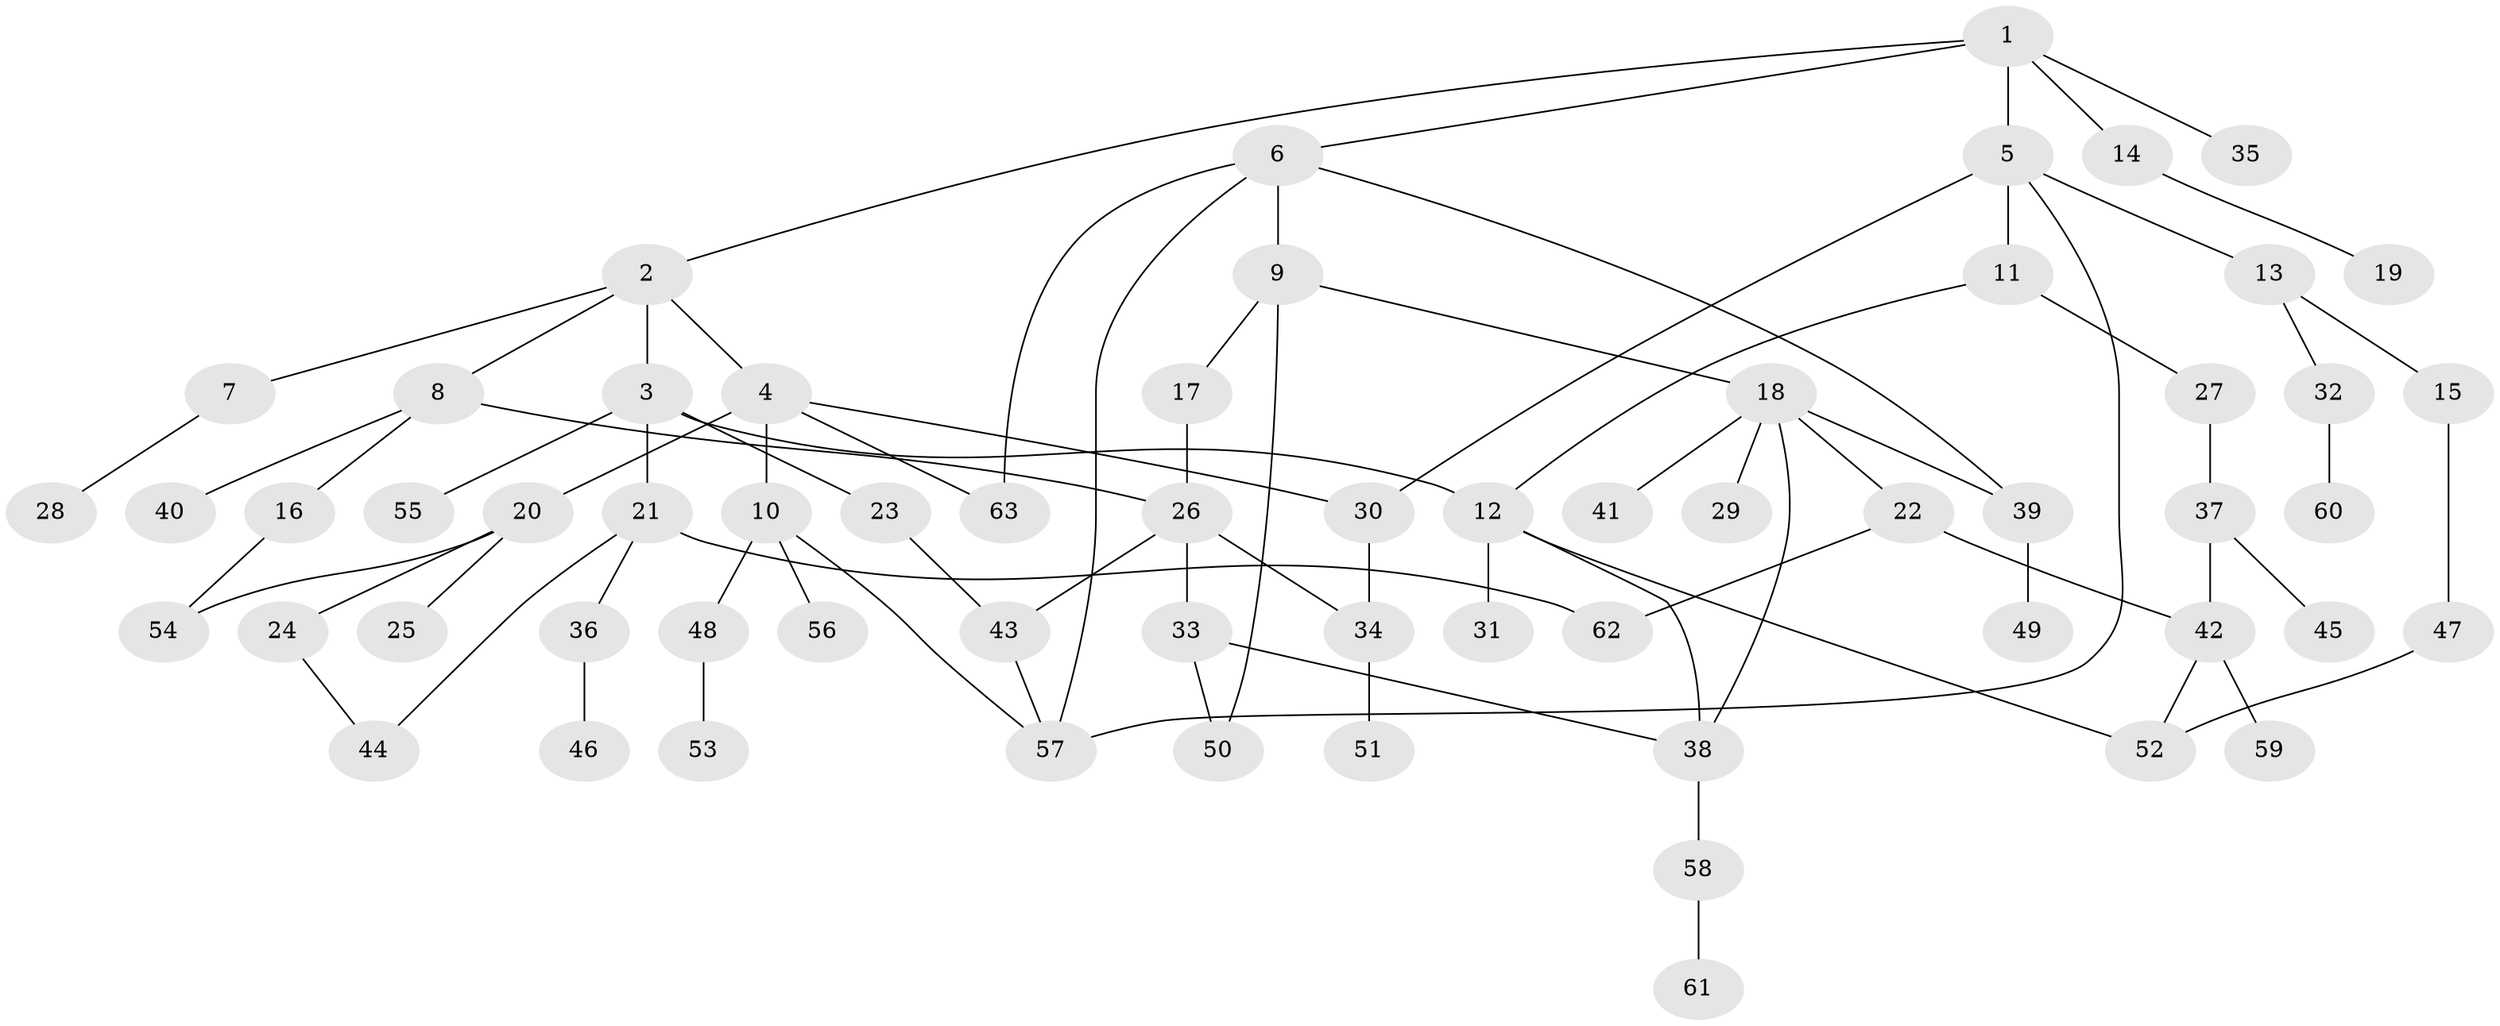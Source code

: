 // coarse degree distribution, {8: 0.02564102564102564, 5: 0.1282051282051282, 4: 0.10256410256410256, 7: 0.05128205128205128, 6: 0.02564102564102564, 3: 0.1282051282051282, 1: 0.3076923076923077, 2: 0.23076923076923078}
// Generated by graph-tools (version 1.1) at 2025/23/03/03/25 07:23:32]
// undirected, 63 vertices, 81 edges
graph export_dot {
graph [start="1"]
  node [color=gray90,style=filled];
  1;
  2;
  3;
  4;
  5;
  6;
  7;
  8;
  9;
  10;
  11;
  12;
  13;
  14;
  15;
  16;
  17;
  18;
  19;
  20;
  21;
  22;
  23;
  24;
  25;
  26;
  27;
  28;
  29;
  30;
  31;
  32;
  33;
  34;
  35;
  36;
  37;
  38;
  39;
  40;
  41;
  42;
  43;
  44;
  45;
  46;
  47;
  48;
  49;
  50;
  51;
  52;
  53;
  54;
  55;
  56;
  57;
  58;
  59;
  60;
  61;
  62;
  63;
  1 -- 2;
  1 -- 5;
  1 -- 6;
  1 -- 14;
  1 -- 35;
  2 -- 3;
  2 -- 4;
  2 -- 7;
  2 -- 8;
  3 -- 21;
  3 -- 23;
  3 -- 55;
  3 -- 12;
  4 -- 10;
  4 -- 20;
  4 -- 30;
  4 -- 63;
  5 -- 11;
  5 -- 13;
  5 -- 57;
  5 -- 30;
  6 -- 9;
  6 -- 39;
  6 -- 63;
  6 -- 57;
  7 -- 28;
  8 -- 16;
  8 -- 40;
  8 -- 26;
  9 -- 17;
  9 -- 18;
  9 -- 50;
  10 -- 48;
  10 -- 56;
  10 -- 57;
  11 -- 12;
  11 -- 27;
  12 -- 31;
  12 -- 52;
  12 -- 38;
  13 -- 15;
  13 -- 32;
  14 -- 19;
  15 -- 47;
  16 -- 54;
  17 -- 26;
  18 -- 22;
  18 -- 29;
  18 -- 38;
  18 -- 41;
  18 -- 39;
  20 -- 24;
  20 -- 25;
  20 -- 54;
  21 -- 36;
  21 -- 44;
  21 -- 62;
  22 -- 62;
  22 -- 42;
  23 -- 43;
  24 -- 44;
  26 -- 33;
  26 -- 43;
  26 -- 34;
  27 -- 37;
  30 -- 34;
  32 -- 60;
  33 -- 50;
  33 -- 38;
  34 -- 51;
  36 -- 46;
  37 -- 42;
  37 -- 45;
  38 -- 58;
  39 -- 49;
  42 -- 59;
  42 -- 52;
  43 -- 57;
  47 -- 52;
  48 -- 53;
  58 -- 61;
}
